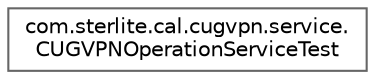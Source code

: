 digraph "Graphical Class Hierarchy"
{
 // LATEX_PDF_SIZE
  bgcolor="transparent";
  edge [fontname=Helvetica,fontsize=10,labelfontname=Helvetica,labelfontsize=10];
  node [fontname=Helvetica,fontsize=10,shape=box,height=0.2,width=0.4];
  rankdir="LR";
  Node0 [id="Node000000",label="com.sterlite.cal.cugvpn.service.\lCUGVPNOperationServiceTest",height=0.2,width=0.4,color="grey40", fillcolor="white", style="filled",URL="$classcom_1_1sterlite_1_1cal_1_1cugvpn_1_1service_1_1_c_u_g_v_p_n_operation_service_test.html",tooltip=" "];
}
